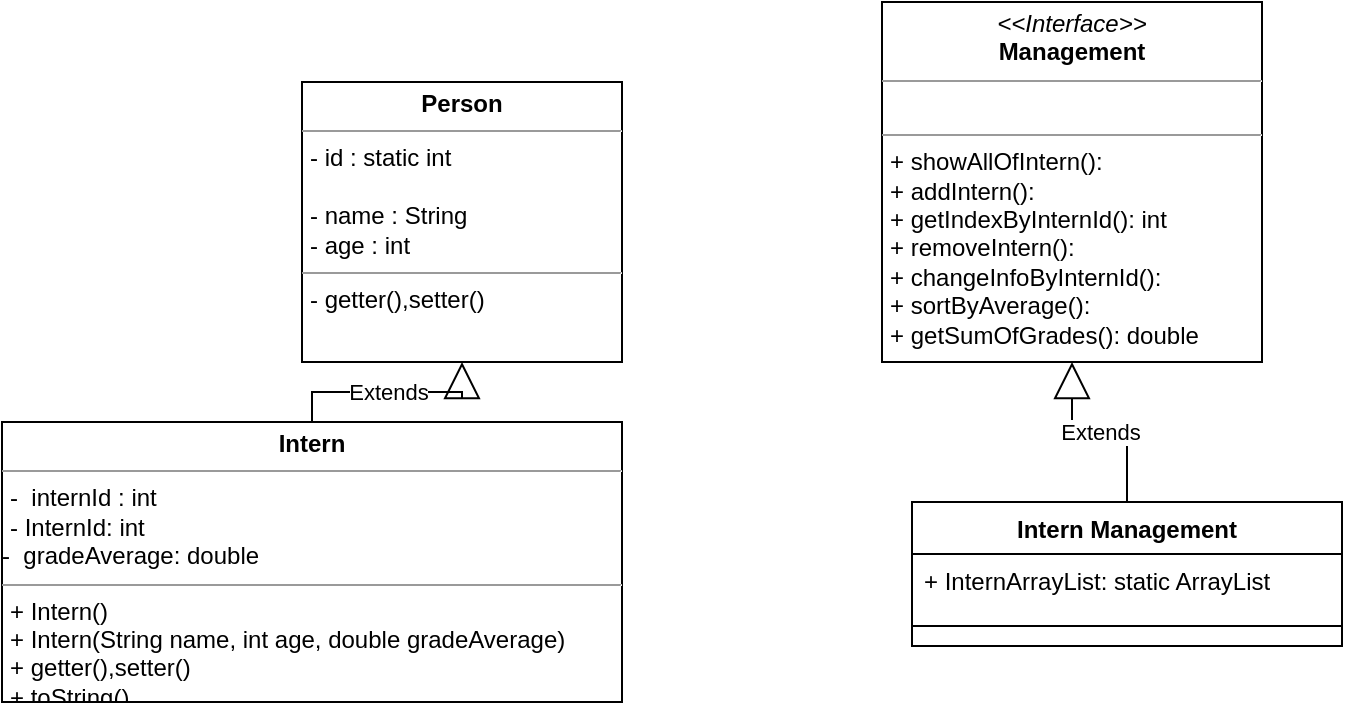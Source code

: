 <mxfile version="15.4.0" type="device"><diagram id="ogkv_j6PqMrlnb1Trxm7" name="Page-1"><mxGraphModel dx="852" dy="495" grid="1" gridSize="10" guides="1" tooltips="1" connect="1" arrows="1" fold="1" page="1" pageScale="1" pageWidth="850" pageHeight="1100" math="0" shadow="0"><root><mxCell id="0"/><mxCell id="1" parent="0"/><mxCell id="1Qcelwyn31TXZMOoNhxO-1" value="&lt;p style=&quot;margin: 0px ; margin-top: 4px ; text-align: center&quot;&gt;&lt;b&gt;Person&lt;/b&gt;&lt;/p&gt;&lt;hr size=&quot;1&quot;&gt;&lt;p style=&quot;margin: 0px ; margin-left: 4px&quot;&gt;- id : static int&lt;/p&gt;&lt;p style=&quot;margin: 0px ; margin-left: 4px&quot;&gt;&lt;br&gt;&lt;/p&gt;&lt;p style=&quot;margin: 0px ; margin-left: 4px&quot;&gt;- name : String&lt;/p&gt;&lt;p style=&quot;margin: 0px ; margin-left: 4px&quot;&gt;- age : int&lt;/p&gt;&lt;hr size=&quot;1&quot;&gt;&lt;p style=&quot;margin: 0px ; margin-left: 4px&quot;&gt;- getter(),setter()&lt;/p&gt;" style="verticalAlign=top;align=left;overflow=fill;fontSize=12;fontFamily=Helvetica;html=1;" parent="1" vertex="1"><mxGeometry x="240" y="60" width="160" height="140" as="geometry"/></mxCell><mxCell id="1Qcelwyn31TXZMOoNhxO-2" value="&lt;p style=&quot;margin: 0px ; margin-top: 4px ; text-align: center&quot;&gt;&lt;b&gt;Intern&lt;/b&gt;&lt;/p&gt;&lt;hr size=&quot;1&quot;&gt;&lt;p style=&quot;margin: 0px ; margin-left: 4px&quot;&gt;-&amp;nbsp; internId : int&lt;/p&gt;&lt;p style=&quot;margin: 0px ; margin-left: 4px&quot;&gt;- InternId: int&lt;/p&gt;-&amp;nbsp; gradeAverage: double&lt;hr size=&quot;1&quot;&gt;&lt;p style=&quot;margin: 0px ; margin-left: 4px&quot;&gt;+ Intern()&lt;/p&gt;&lt;p style=&quot;margin: 0px ; margin-left: 4px&quot;&gt;+ Intern(String name, int age, double gradeAverage)&lt;/p&gt;&lt;p style=&quot;margin: 0px ; margin-left: 4px&quot;&gt;+ getter(),setter()&lt;/p&gt;&lt;p style=&quot;margin: 0px ; margin-left: 4px&quot;&gt;+ toString()&lt;/p&gt;&lt;p style=&quot;margin: 0px ; margin-left: 4px&quot;&gt;&lt;br&gt;&lt;/p&gt;" style="verticalAlign=top;align=left;overflow=fill;fontSize=12;fontFamily=Helvetica;html=1;" parent="1" vertex="1"><mxGeometry x="90" y="230" width="310" height="140" as="geometry"/></mxCell><mxCell id="1Qcelwyn31TXZMOoNhxO-3" value="Extends" style="endArrow=block;endSize=16;endFill=0;html=1;rounded=0;edgeStyle=orthogonalEdgeStyle;exitX=0.5;exitY=0;exitDx=0;exitDy=0;entryX=0.5;entryY=1;entryDx=0;entryDy=0;" parent="1" source="1Qcelwyn31TXZMOoNhxO-2" target="1Qcelwyn31TXZMOoNhxO-1" edge="1"><mxGeometry width="160" relative="1" as="geometry"><mxPoint x="340" y="260" as="sourcePoint"/><mxPoint x="500" y="260" as="targetPoint"/></mxGeometry></mxCell><mxCell id="1Qcelwyn31TXZMOoNhxO-4" value="&lt;p style=&quot;margin: 0px ; margin-top: 4px ; text-align: center&quot;&gt;&lt;i&gt;&amp;lt;&amp;lt;Interface&amp;gt;&amp;gt;&lt;/i&gt;&lt;br&gt;&lt;b&gt;Management&lt;/b&gt;&lt;br&gt;&lt;/p&gt;&lt;hr size=&quot;1&quot;&gt;&lt;p style=&quot;margin: 0px ; margin-left: 4px&quot;&gt;&lt;br&gt;&lt;/p&gt;&lt;hr size=&quot;1&quot;&gt;&lt;p style=&quot;margin: 0px ; margin-left: 4px&quot;&gt;+ showAllOfIntern():&amp;nbsp;&lt;br&gt;+ addIntern():&lt;/p&gt;&lt;p style=&quot;margin: 0px ; margin-left: 4px&quot;&gt;+ getIndexByInternId(): int&lt;/p&gt;&lt;p style=&quot;margin: 0px ; margin-left: 4px&quot;&gt;+ removeIntern():&lt;/p&gt;&lt;p style=&quot;margin: 0px ; margin-left: 4px&quot;&gt;+ changeInfoByInternId():&lt;/p&gt;&lt;p style=&quot;margin: 0px ; margin-left: 4px&quot;&gt;+ sortByAverage():&lt;/p&gt;&lt;p style=&quot;margin: 0px ; margin-left: 4px&quot;&gt;+ getSumOfGrades(): double&lt;/p&gt;&lt;p style=&quot;margin: 0px ; margin-left: 4px&quot;&gt;&lt;br&gt;&lt;/p&gt;" style="verticalAlign=top;align=left;overflow=fill;fontSize=12;fontFamily=Helvetica;html=1;" parent="1" vertex="1"><mxGeometry x="530" y="20" width="190" height="180" as="geometry"/></mxCell><mxCell id="1Qcelwyn31TXZMOoNhxO-6" value="Intern Management" style="swimlane;fontStyle=1;align=center;verticalAlign=top;childLayout=stackLayout;horizontal=1;startSize=26;horizontalStack=0;resizeParent=1;resizeParentMax=0;resizeLast=0;collapsible=1;marginBottom=0;" parent="1" vertex="1"><mxGeometry x="545" y="270" width="215" height="72" as="geometry"/></mxCell><mxCell id="1Qcelwyn31TXZMOoNhxO-7" value="+ InternArrayList: static ArrayList" style="text;strokeColor=none;fillColor=none;align=left;verticalAlign=top;spacingLeft=4;spacingRight=4;overflow=hidden;rotatable=0;points=[[0,0.5],[1,0.5]];portConstraint=eastwest;" parent="1Qcelwyn31TXZMOoNhxO-6" vertex="1"><mxGeometry y="26" width="215" height="26" as="geometry"/></mxCell><mxCell id="1Qcelwyn31TXZMOoNhxO-8" value="" style="line;strokeWidth=1;fillColor=none;align=left;verticalAlign=middle;spacingTop=-1;spacingLeft=3;spacingRight=3;rotatable=0;labelPosition=right;points=[];portConstraint=eastwest;" parent="1Qcelwyn31TXZMOoNhxO-6" vertex="1"><mxGeometry y="52" width="215" height="20" as="geometry"/></mxCell><mxCell id="1Qcelwyn31TXZMOoNhxO-10" value="Extends" style="endArrow=block;endSize=16;endFill=0;html=1;rounded=0;edgeStyle=orthogonalEdgeStyle;exitX=0.5;exitY=0;exitDx=0;exitDy=0;entryX=0.5;entryY=1;entryDx=0;entryDy=0;" parent="1" source="1Qcelwyn31TXZMOoNhxO-6" target="1Qcelwyn31TXZMOoNhxO-4" edge="1"><mxGeometry width="160" relative="1" as="geometry"><mxPoint x="340" y="160" as="sourcePoint"/><mxPoint x="500" y="160" as="targetPoint"/></mxGeometry></mxCell></root></mxGraphModel></diagram></mxfile>